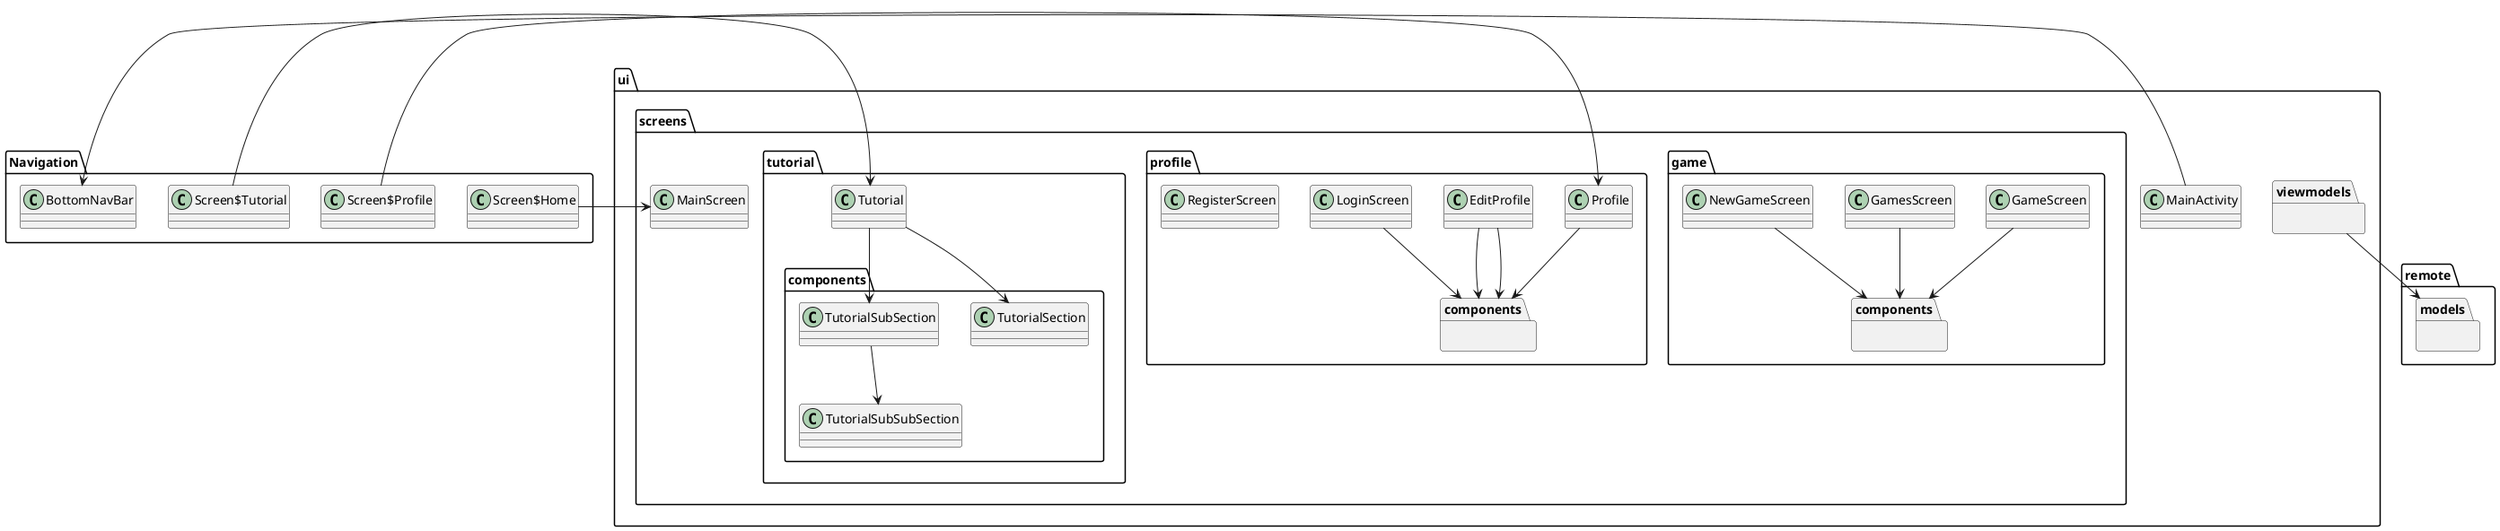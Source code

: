 @startuml
package "Navigation" {
  class Screen$Home
  class Screen$Profile
  class Screen$Tutorial
  class BottomNavBar
}

package "remote.models" {
}

package "ui"{
  class MainActivity
}

package "ui.viewmodels" {

}

package "ui.screens" {
    class MainScreen
}

package "ui.screens.game" {
    class GameScreen
    class GamesScreen
    class NewGameScreen
}

package "ui.screens.game.components" {
}

package "ui.screens.profile" {
    class EditProfile
    class LoginScreen
    class Profile
    class RegisterScreen
}
package "ui.screens.profile.components" {
}



package "ui.screens.tutorial" {
    class Tutorial
}

package "ui.screens.tutorial.components" {
    class TutorialSection
    class TutorialSubSection
    class TutorialSubSubSection
}

Screen$Home -> MainScreen
Screen$Profile -> Profile
Screen$Tutorial -> Tutorial
Tutorial --> TutorialSection
Tutorial --> TutorialSubSection
TutorialSubSection --> TutorialSubSubSection
MainActivity --> BottomNavBar
EditProfile --> "ui.screens.profile.components"
LoginScreen --> "ui.screens.profile.components"
EditProfile --> "ui.screens.profile.components"
Profile --> "ui.screens.profile.components"


GameScreen --> "ui.screens.game.components"
GamesScreen --> "ui.screens.game.components"
NewGameScreen --> "ui.screens.game.components"

"ui.viewmodels" --> "remote.models"


@enduml
